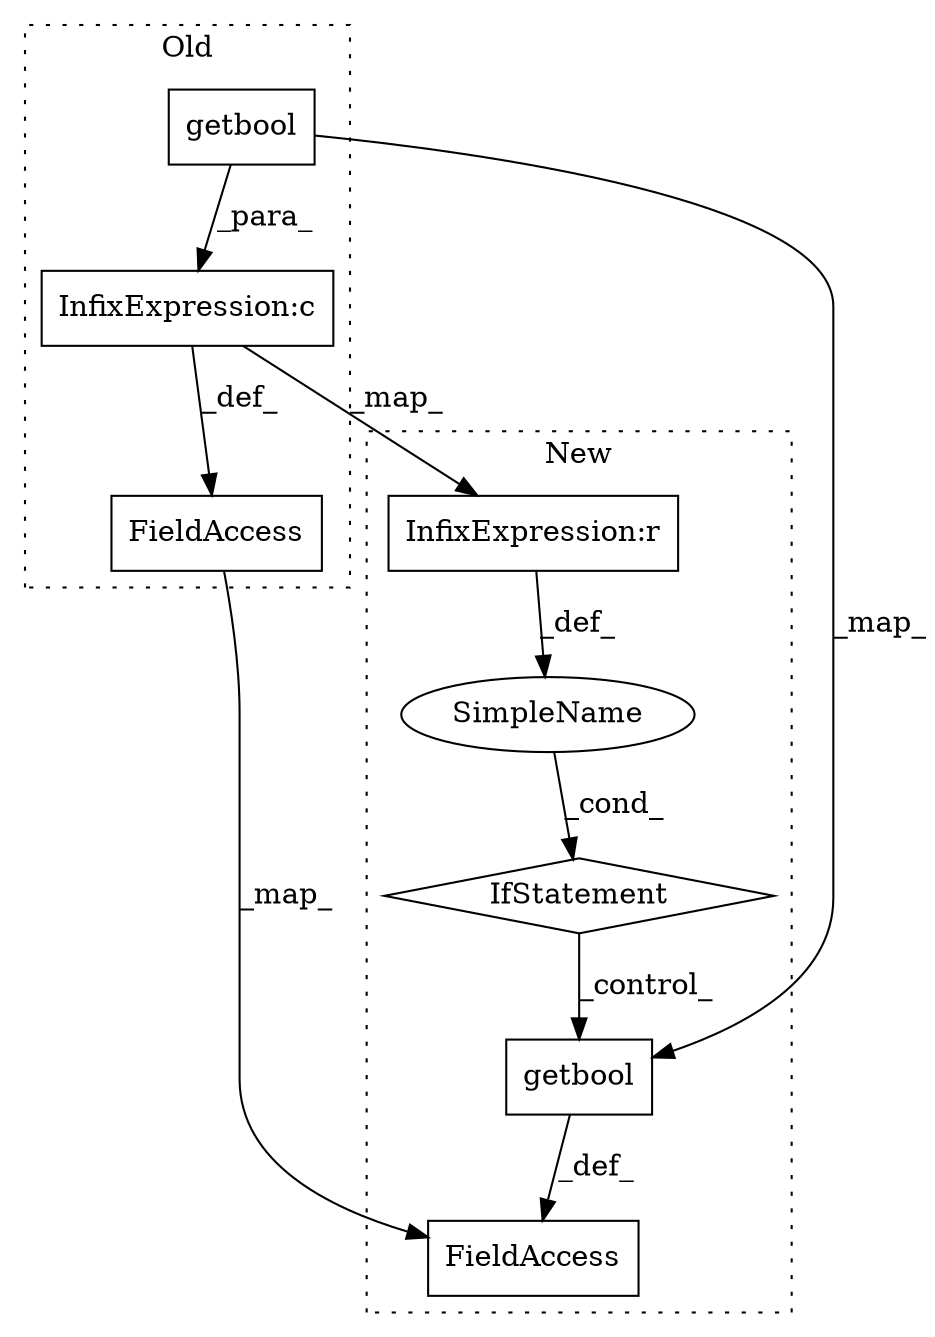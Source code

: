 digraph G {
subgraph cluster0 {
1 [label="getbool" a="32" s="2313,2349" l="8,1" shape="box"];
3 [label="FieldAccess" a="22" s="2926" l="22" shape="box"];
8 [label="InfixExpression:c" a="27" s="2294" l="4" shape="box"];
label = "Old";
style="dotted";
}
subgraph cluster1 {
2 [label="getbool" a="32" s="2360,2396" l="8,1" shape="box"];
4 [label="FieldAccess" a="22" s="2973" l="22" shape="box"];
5 [label="SimpleName" a="42" s="" l="" shape="ellipse"];
6 [label="IfStatement" a="25" s="2304" l="3" shape="diamond"];
7 [label="InfixExpression:r" a="27" s="2295" l="4" shape="box"];
label = "New";
style="dotted";
}
1 -> 2 [label="_map_"];
1 -> 8 [label="_para_"];
2 -> 4 [label="_def_"];
3 -> 4 [label="_map_"];
5 -> 6 [label="_cond_"];
6 -> 2 [label="_control_"];
7 -> 5 [label="_def_"];
8 -> 3 [label="_def_"];
8 -> 7 [label="_map_"];
}